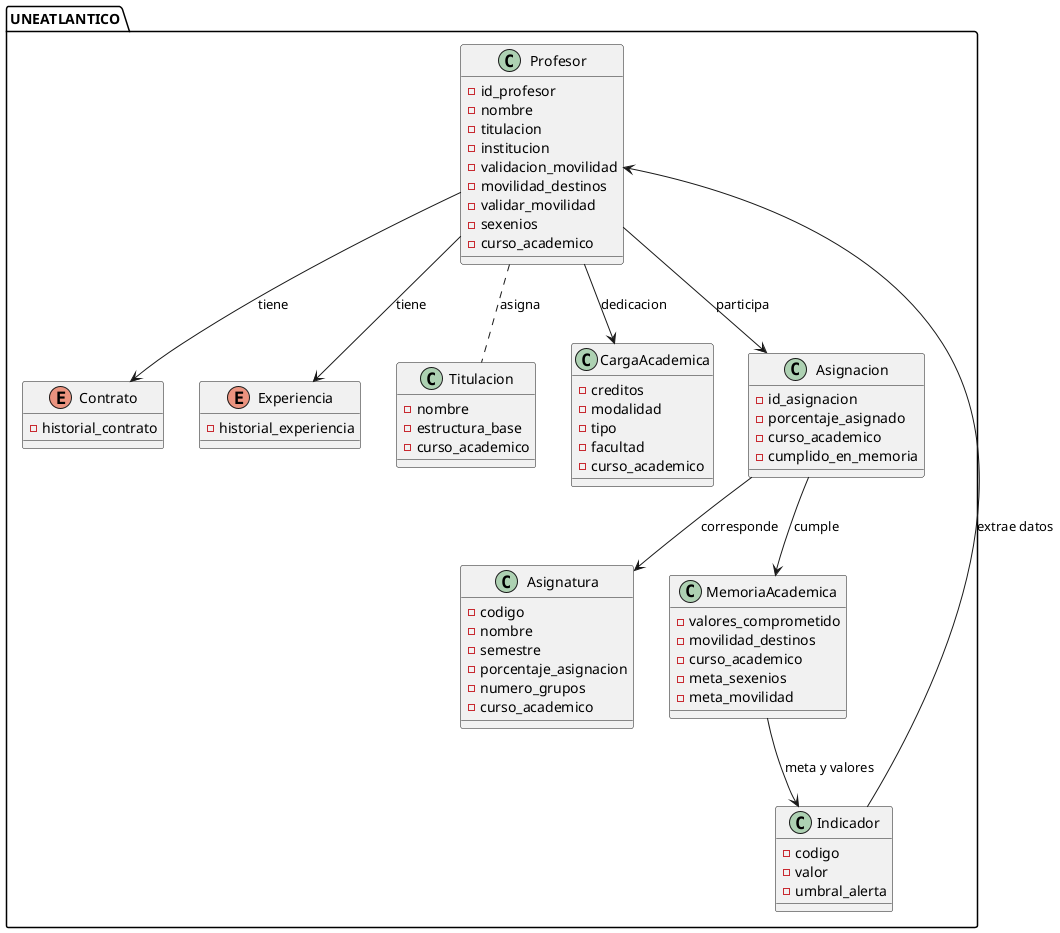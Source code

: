 @startuml
package "UNEATLANTICO" {
    class Profesor {
        - id_profesor
        - nombre
        - titulacion
        - institucion
        - validacion_movilidad
        - movilidad_destinos
        - validar_movilidad
        - sexenios
        - curso_academico
    }

    enum Contrato {
      - historial_contrato
      
    }
    enum Experiencia {
      - historial_experiencia
    }

    class Asignatura {
        - codigo
        - nombre
        - semestre
        - porcentaje_asignacion
        - numero_grupos
        - curso_academico
    }

    class Titulacion {
        - nombre
        - estructura_base
        - curso_academico
    }

    class MemoriaAcademica {
        - valores_comprometido
        - movilidad_destinos
        - curso_academico
        - meta_sexenios
        - meta_movilidad
    }

    class Indicador {
        - codigo
        - valor
        - umbral_alerta
    }

    class CargaAcademica {
        - creditos
        - modalidad
        - tipo
        - facultad
        - curso_academico
    }

    class Asignacion {
        - id_asignacion
        - porcentaje_asignado
        - curso_academico
        - cumplido_en_memoria
    }

    Profesor --> Contrato : tiene
    Profesor --> Experiencia : tiene
    Profesor --> CargaAcademica : dedicacion
    Profesor --> Asignacion : participa
    Profesor .. Titulacion : asigna
    Asignacion --> Asignatura : corresponde
    Asignacion --> MemoriaAcademica : cumple
    MemoriaAcademica --> Indicador : meta y valores
    Indicador --> Profesor : extrae datos
}
@enduml

